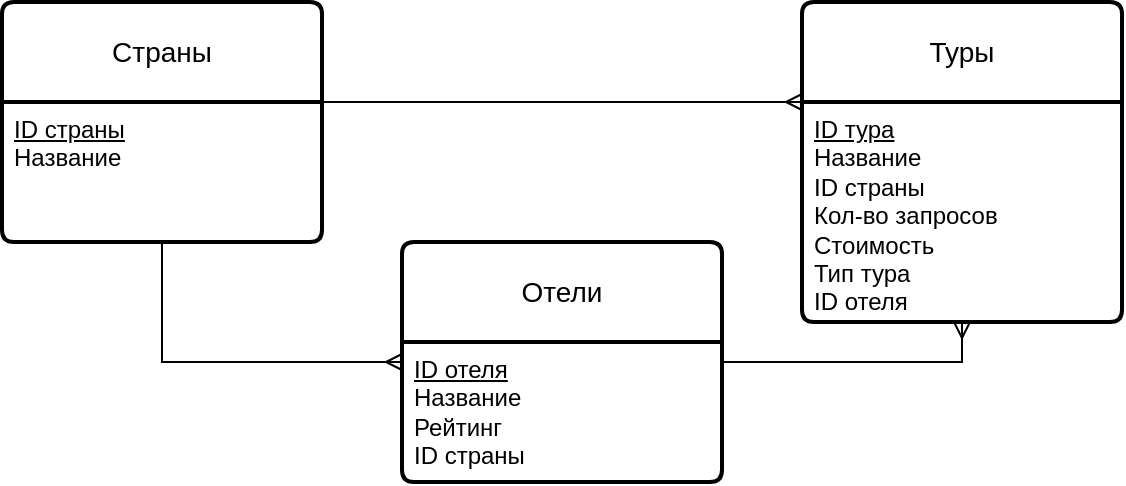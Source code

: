 <mxfile version="24.4.8" type="google">
  <diagram name="Страница — 1" id="PCFeH0gSQYfw2m5mfocT">
    <mxGraphModel grid="1" page="1" gridSize="10" guides="1" tooltips="1" connect="1" arrows="1" fold="1" pageScale="1" pageWidth="1169" pageHeight="827" math="0" shadow="0">
      <root>
        <mxCell id="0" />
        <mxCell id="1" parent="0" />
        <mxCell id="nHoGhS7jAC247PxOfiBH-1" value="Туры" style="swimlane;childLayout=stackLayout;horizontal=1;startSize=50;horizontalStack=0;rounded=1;fontSize=14;fontStyle=0;strokeWidth=2;resizeParent=0;resizeLast=1;shadow=0;dashed=0;align=center;arcSize=4;whiteSpace=wrap;html=1;" vertex="1" parent="1">
          <mxGeometry x="440" y="40" width="160" height="160" as="geometry" />
        </mxCell>
        <mxCell id="nHoGhS7jAC247PxOfiBH-2" value="&lt;u&gt;ID тура&lt;/u&gt;&lt;div&gt;Название&lt;/div&gt;&lt;div&gt;ID страны&lt;/div&gt;&lt;div&gt;Кол-во запросов&lt;/div&gt;&lt;div&gt;Стоимость&lt;/div&gt;&lt;div&gt;Тип тура&lt;/div&gt;&lt;div&gt;ID отеля&lt;/div&gt;" style="align=left;strokeColor=none;fillColor=none;spacingLeft=4;fontSize=12;verticalAlign=top;resizable=0;rotatable=0;part=1;html=1;" vertex="1" parent="nHoGhS7jAC247PxOfiBH-1">
          <mxGeometry y="50" width="160" height="110" as="geometry" />
        </mxCell>
        <mxCell id="nHoGhS7jAC247PxOfiBH-3" value="Отели" style="swimlane;childLayout=stackLayout;horizontal=1;startSize=50;horizontalStack=0;rounded=1;fontSize=14;fontStyle=0;strokeWidth=2;resizeParent=0;resizeLast=1;shadow=0;dashed=0;align=center;arcSize=4;whiteSpace=wrap;html=1;" vertex="1" parent="1">
          <mxGeometry x="240" y="160" width="160" height="120" as="geometry" />
        </mxCell>
        <mxCell id="nHoGhS7jAC247PxOfiBH-4" value="&lt;u&gt;ID отеля&lt;/u&gt;&lt;div&gt;Название&lt;/div&gt;&lt;div&gt;Рейтинг&lt;/div&gt;&lt;div&gt;ID страны&lt;/div&gt;" style="align=left;strokeColor=none;fillColor=none;spacingLeft=4;fontSize=12;verticalAlign=top;resizable=0;rotatable=0;part=1;html=1;" vertex="1" parent="nHoGhS7jAC247PxOfiBH-3">
          <mxGeometry y="50" width="160" height="70" as="geometry" />
        </mxCell>
        <mxCell id="nHoGhS7jAC247PxOfiBH-5" value="Страны" style="swimlane;childLayout=stackLayout;horizontal=1;startSize=50;horizontalStack=0;rounded=1;fontSize=14;fontStyle=0;strokeWidth=2;resizeParent=0;resizeLast=1;shadow=0;dashed=0;align=center;arcSize=4;whiteSpace=wrap;html=1;" vertex="1" parent="1">
          <mxGeometry x="40" y="40" width="160" height="120" as="geometry" />
        </mxCell>
        <mxCell id="nHoGhS7jAC247PxOfiBH-6" value="&lt;u&gt;ID страны&lt;/u&gt;&lt;div&gt;Название&lt;/div&gt;" style="align=left;strokeColor=none;fillColor=none;spacingLeft=4;fontSize=12;verticalAlign=top;resizable=0;rotatable=0;part=1;html=1;" vertex="1" parent="nHoGhS7jAC247PxOfiBH-5">
          <mxGeometry y="50" width="160" height="70" as="geometry" />
        </mxCell>
        <mxCell id="nHoGhS7jAC247PxOfiBH-7" value="" style="edgeStyle=entityRelationEdgeStyle;fontSize=12;html=1;endArrow=ERmany;rounded=0;exitX=1;exitY=0;exitDx=0;exitDy=0;entryX=0;entryY=0;entryDx=0;entryDy=0;" edge="1" parent="1" source="nHoGhS7jAC247PxOfiBH-6" target="nHoGhS7jAC247PxOfiBH-2">
          <mxGeometry width="100" height="100" relative="1" as="geometry">
            <mxPoint x="80" y="390" as="sourcePoint" />
            <mxPoint x="180" y="290" as="targetPoint" />
          </mxGeometry>
        </mxCell>
        <mxCell id="nHoGhS7jAC247PxOfiBH-8" value="" style="edgeStyle=orthogonalEdgeStyle;fontSize=12;html=1;endArrow=ERmany;rounded=0;exitX=0.5;exitY=1;exitDx=0;exitDy=0;entryX=0;entryY=0.5;entryDx=0;entryDy=0;" edge="1" parent="1" source="nHoGhS7jAC247PxOfiBH-6" target="nHoGhS7jAC247PxOfiBH-3">
          <mxGeometry width="100" height="100" relative="1" as="geometry">
            <mxPoint x="240" y="480" as="sourcePoint" />
            <mxPoint x="340" y="380" as="targetPoint" />
          </mxGeometry>
        </mxCell>
        <mxCell id="nHoGhS7jAC247PxOfiBH-9" value="" style="edgeStyle=orthogonalEdgeStyle;fontSize=12;html=1;endArrow=ERmany;rounded=0;exitX=1;exitY=0.5;exitDx=0;exitDy=0;entryX=0.5;entryY=1;entryDx=0;entryDy=0;" edge="1" parent="1" source="nHoGhS7jAC247PxOfiBH-3" target="nHoGhS7jAC247PxOfiBH-2">
          <mxGeometry width="100" height="100" relative="1" as="geometry">
            <mxPoint x="470" y="360" as="sourcePoint" />
            <mxPoint x="570" y="260" as="targetPoint" />
          </mxGeometry>
        </mxCell>
      </root>
    </mxGraphModel>
  </diagram>
</mxfile>
